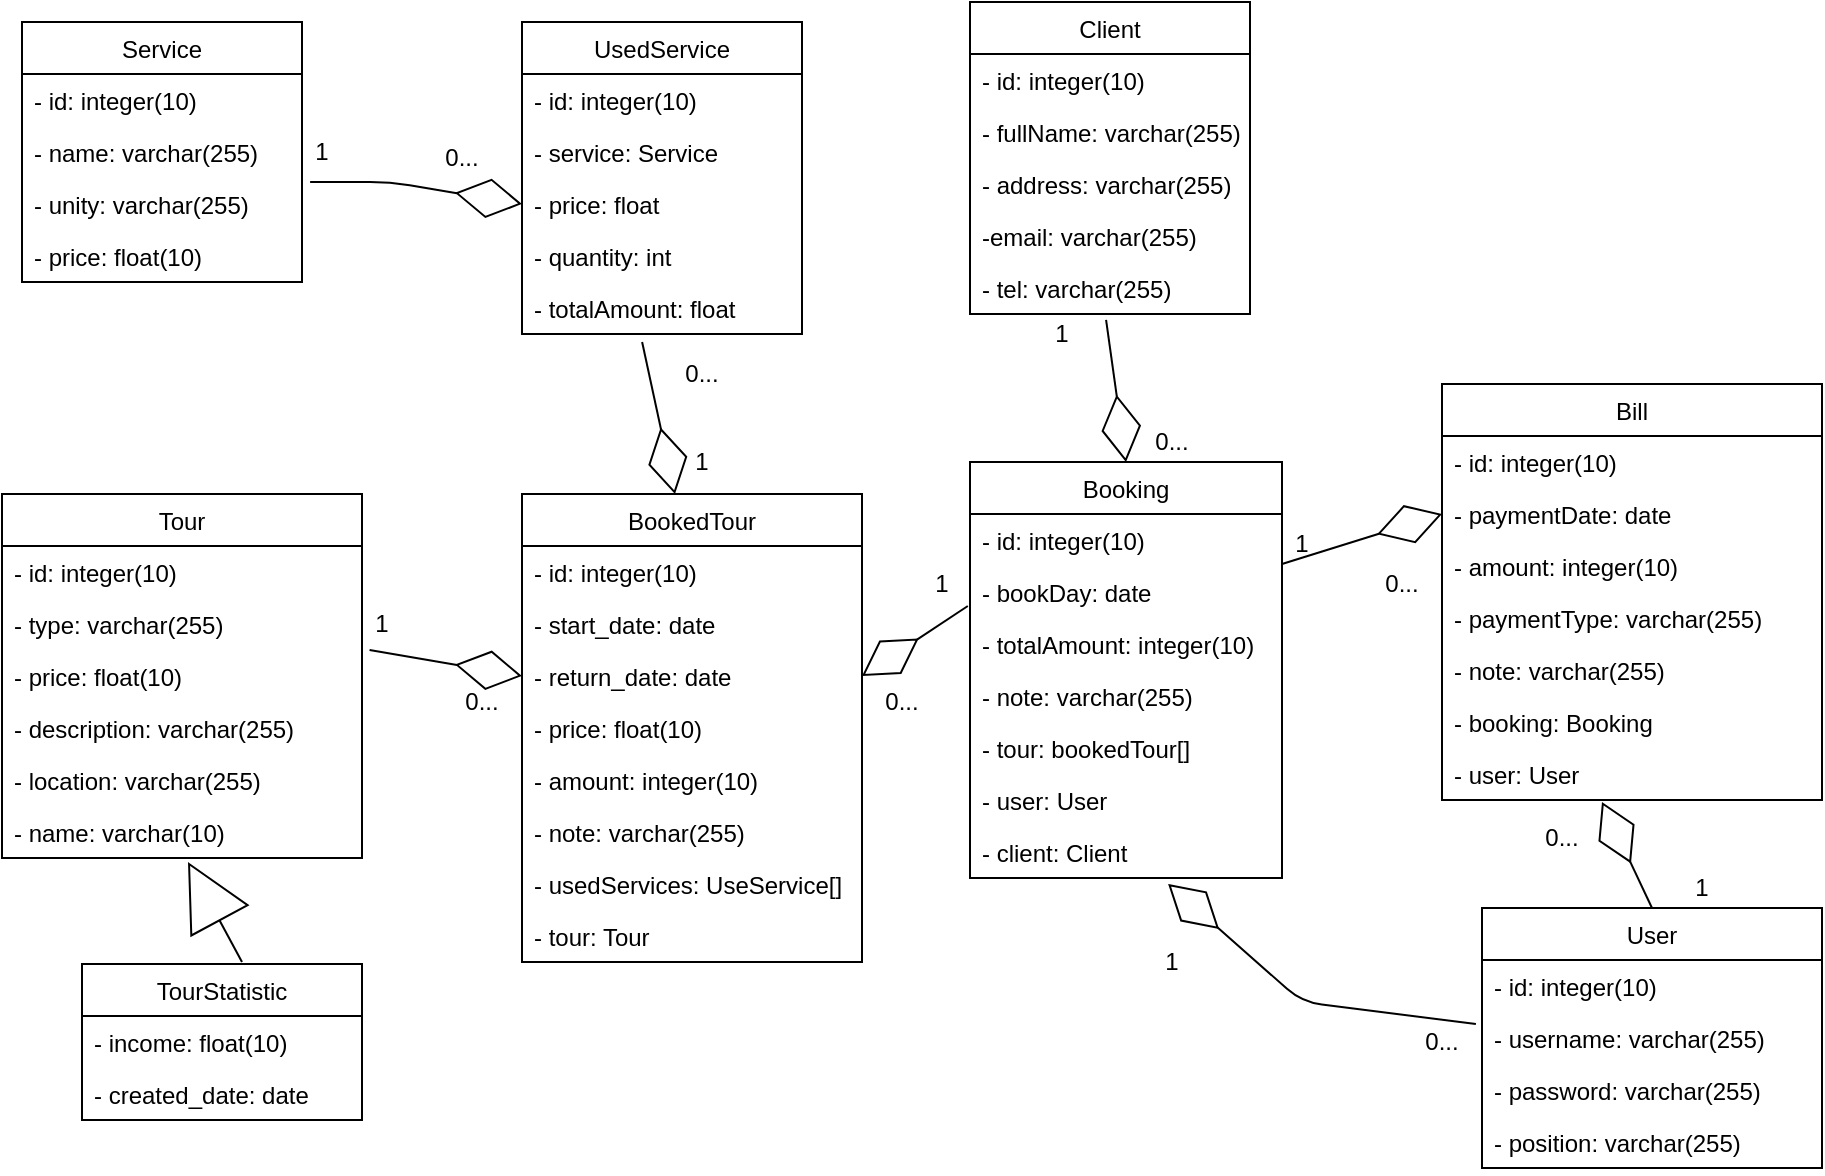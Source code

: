 <mxfile version="14.6.12" type="github">
  <diagram id="t4tlZuxjI8gYE3MPb138" name="Page-1">
    <mxGraphModel dx="2272" dy="832" grid="1" gridSize="10" guides="1" tooltips="1" connect="1" arrows="1" fold="1" page="1" pageScale="1" pageWidth="850" pageHeight="1100" math="0" shadow="0">
      <root>
        <mxCell id="0" />
        <mxCell id="1" parent="0" />
        <mxCell id="m6pH_HXsNcH9ToJCQi9M-39" value="Client" style="swimlane;fontStyle=0;childLayout=stackLayout;horizontal=1;startSize=26;fillColor=none;horizontalStack=0;resizeParent=1;resizeParentMax=0;resizeLast=0;collapsible=1;marginBottom=0;" parent="1" vertex="1">
          <mxGeometry x="344" y="30" width="140" height="156" as="geometry" />
        </mxCell>
        <mxCell id="m6pH_HXsNcH9ToJCQi9M-40" value="- id: integer(10)" style="text;strokeColor=none;fillColor=none;align=left;verticalAlign=top;spacingLeft=4;spacingRight=4;overflow=hidden;rotatable=0;points=[[0,0.5],[1,0.5]];portConstraint=eastwest;" parent="m6pH_HXsNcH9ToJCQi9M-39" vertex="1">
          <mxGeometry y="26" width="140" height="26" as="geometry" />
        </mxCell>
        <mxCell id="m6pH_HXsNcH9ToJCQi9M-41" value="- fullName: varchar(255)" style="text;strokeColor=none;fillColor=none;align=left;verticalAlign=top;spacingLeft=4;spacingRight=4;overflow=hidden;rotatable=0;points=[[0,0.5],[1,0.5]];portConstraint=eastwest;" parent="m6pH_HXsNcH9ToJCQi9M-39" vertex="1">
          <mxGeometry y="52" width="140" height="26" as="geometry" />
        </mxCell>
        <mxCell id="m6pH_HXsNcH9ToJCQi9M-42" value="- address: varchar(255)" style="text;strokeColor=none;fillColor=none;align=left;verticalAlign=top;spacingLeft=4;spacingRight=4;overflow=hidden;rotatable=0;points=[[0,0.5],[1,0.5]];portConstraint=eastwest;" parent="m6pH_HXsNcH9ToJCQi9M-39" vertex="1">
          <mxGeometry y="78" width="140" height="26" as="geometry" />
        </mxCell>
        <mxCell id="m6pH_HXsNcH9ToJCQi9M-43" value="-email: varchar(255)" style="text;strokeColor=none;fillColor=none;align=left;verticalAlign=top;spacingLeft=4;spacingRight=4;overflow=hidden;rotatable=0;points=[[0,0.5],[1,0.5]];portConstraint=eastwest;" parent="m6pH_HXsNcH9ToJCQi9M-39" vertex="1">
          <mxGeometry y="104" width="140" height="26" as="geometry" />
        </mxCell>
        <mxCell id="m6pH_HXsNcH9ToJCQi9M-44" value="- tel: varchar(255)" style="text;strokeColor=none;fillColor=none;align=left;verticalAlign=top;spacingLeft=4;spacingRight=4;overflow=hidden;rotatable=0;points=[[0,0.5],[1,0.5]];portConstraint=eastwest;" parent="m6pH_HXsNcH9ToJCQi9M-39" vertex="1">
          <mxGeometry y="130" width="140" height="26" as="geometry" />
        </mxCell>
        <mxCell id="m6pH_HXsNcH9ToJCQi9M-45" value="Booking" style="swimlane;fontStyle=0;childLayout=stackLayout;horizontal=1;startSize=26;fillColor=none;horizontalStack=0;resizeParent=1;resizeParentMax=0;resizeLast=0;collapsible=1;marginBottom=0;" parent="1" vertex="1">
          <mxGeometry x="344" y="260" width="156" height="208" as="geometry" />
        </mxCell>
        <mxCell id="m6pH_HXsNcH9ToJCQi9M-46" value="- id: integer(10)" style="text;strokeColor=none;fillColor=none;align=left;verticalAlign=top;spacingLeft=4;spacingRight=4;overflow=hidden;rotatable=0;points=[[0,0.5],[1,0.5]];portConstraint=eastwest;" parent="m6pH_HXsNcH9ToJCQi9M-45" vertex="1">
          <mxGeometry y="26" width="156" height="26" as="geometry" />
        </mxCell>
        <mxCell id="m6pH_HXsNcH9ToJCQi9M-47" value="- bookDay: date" style="text;strokeColor=none;fillColor=none;align=left;verticalAlign=top;spacingLeft=4;spacingRight=4;overflow=hidden;rotatable=0;points=[[0,0.5],[1,0.5]];portConstraint=eastwest;" parent="m6pH_HXsNcH9ToJCQi9M-45" vertex="1">
          <mxGeometry y="52" width="156" height="26" as="geometry" />
        </mxCell>
        <mxCell id="m6pH_HXsNcH9ToJCQi9M-48" value="- totalAmount: integer(10)" style="text;strokeColor=none;fillColor=none;align=left;verticalAlign=top;spacingLeft=4;spacingRight=4;overflow=hidden;rotatable=0;points=[[0,0.5],[1,0.5]];portConstraint=eastwest;" parent="m6pH_HXsNcH9ToJCQi9M-45" vertex="1">
          <mxGeometry y="78" width="156" height="26" as="geometry" />
        </mxCell>
        <mxCell id="m6pH_HXsNcH9ToJCQi9M-49" value="- note: varchar(255)" style="text;strokeColor=none;fillColor=none;align=left;verticalAlign=top;spacingLeft=4;spacingRight=4;overflow=hidden;rotatable=0;points=[[0,0.5],[1,0.5]];portConstraint=eastwest;" parent="m6pH_HXsNcH9ToJCQi9M-45" vertex="1">
          <mxGeometry y="104" width="156" height="26" as="geometry" />
        </mxCell>
        <mxCell id="zK_WetEmpm7shJz5Wuw7-8" value="- tour: bookedTour[]" style="text;strokeColor=none;fillColor=none;align=left;verticalAlign=top;spacingLeft=4;spacingRight=4;overflow=hidden;rotatable=0;points=[[0,0.5],[1,0.5]];portConstraint=eastwest;" parent="m6pH_HXsNcH9ToJCQi9M-45" vertex="1">
          <mxGeometry y="130" width="156" height="26" as="geometry" />
        </mxCell>
        <mxCell id="zK_WetEmpm7shJz5Wuw7-15" value="- user: User" style="text;strokeColor=none;fillColor=none;align=left;verticalAlign=top;spacingLeft=4;spacingRight=4;overflow=hidden;rotatable=0;points=[[0,0.5],[1,0.5]];portConstraint=eastwest;" parent="m6pH_HXsNcH9ToJCQi9M-45" vertex="1">
          <mxGeometry y="156" width="156" height="26" as="geometry" />
        </mxCell>
        <mxCell id="zK_WetEmpm7shJz5Wuw7-18" value="- client: Client" style="text;strokeColor=none;fillColor=none;align=left;verticalAlign=top;spacingLeft=4;spacingRight=4;overflow=hidden;rotatable=0;points=[[0,0.5],[1,0.5]];portConstraint=eastwest;" parent="m6pH_HXsNcH9ToJCQi9M-45" vertex="1">
          <mxGeometry y="182" width="156" height="26" as="geometry" />
        </mxCell>
        <mxCell id="m6pH_HXsNcH9ToJCQi9M-50" value="Tour" style="swimlane;fontStyle=0;childLayout=stackLayout;horizontal=1;startSize=26;fillColor=none;horizontalStack=0;resizeParent=1;resizeParentMax=0;resizeLast=0;collapsible=1;marginBottom=0;" parent="1" vertex="1">
          <mxGeometry x="-140" y="276" width="180" height="182" as="geometry" />
        </mxCell>
        <mxCell id="m6pH_HXsNcH9ToJCQi9M-51" value="- id: integer(10)" style="text;strokeColor=none;fillColor=none;align=left;verticalAlign=top;spacingLeft=4;spacingRight=4;overflow=hidden;rotatable=0;points=[[0,0.5],[1,0.5]];portConstraint=eastwest;" parent="m6pH_HXsNcH9ToJCQi9M-50" vertex="1">
          <mxGeometry y="26" width="180" height="26" as="geometry" />
        </mxCell>
        <mxCell id="m6pH_HXsNcH9ToJCQi9M-52" value="- type: varchar(255)" style="text;strokeColor=none;fillColor=none;align=left;verticalAlign=top;spacingLeft=4;spacingRight=4;overflow=hidden;rotatable=0;points=[[0,0.5],[1,0.5]];portConstraint=eastwest;" parent="m6pH_HXsNcH9ToJCQi9M-50" vertex="1">
          <mxGeometry y="52" width="180" height="26" as="geometry" />
        </mxCell>
        <mxCell id="m6pH_HXsNcH9ToJCQi9M-53" value="- price: float(10)" style="text;strokeColor=none;fillColor=none;align=left;verticalAlign=top;spacingLeft=4;spacingRight=4;overflow=hidden;rotatable=0;points=[[0,0.5],[1,0.5]];portConstraint=eastwest;" parent="m6pH_HXsNcH9ToJCQi9M-50" vertex="1">
          <mxGeometry y="78" width="180" height="26" as="geometry" />
        </mxCell>
        <mxCell id="m6pH_HXsNcH9ToJCQi9M-54" value="- description: varchar(255)" style="text;strokeColor=none;fillColor=none;align=left;verticalAlign=top;spacingLeft=4;spacingRight=4;overflow=hidden;rotatable=0;points=[[0,0.5],[1,0.5]];portConstraint=eastwest;" parent="m6pH_HXsNcH9ToJCQi9M-50" vertex="1">
          <mxGeometry y="104" width="180" height="26" as="geometry" />
        </mxCell>
        <mxCell id="m6pH_HXsNcH9ToJCQi9M-55" value="- location: varchar(255)" style="text;strokeColor=none;fillColor=none;align=left;verticalAlign=top;spacingLeft=4;spacingRight=4;overflow=hidden;rotatable=0;points=[[0,0.5],[1,0.5]];portConstraint=eastwest;" parent="m6pH_HXsNcH9ToJCQi9M-50" vertex="1">
          <mxGeometry y="130" width="180" height="26" as="geometry" />
        </mxCell>
        <mxCell id="INqISOcC0DeDh9E2j_SY-1" value="- name: varchar(10)" style="text;strokeColor=none;fillColor=none;align=left;verticalAlign=top;spacingLeft=4;spacingRight=4;overflow=hidden;rotatable=0;points=[[0,0.5],[1,0.5]];portConstraint=eastwest;" vertex="1" parent="m6pH_HXsNcH9ToJCQi9M-50">
          <mxGeometry y="156" width="180" height="26" as="geometry" />
        </mxCell>
        <mxCell id="m6pH_HXsNcH9ToJCQi9M-56" value="Bill" style="swimlane;fontStyle=0;childLayout=stackLayout;horizontal=1;startSize=26;fillColor=none;horizontalStack=0;resizeParent=1;resizeParentMax=0;resizeLast=0;collapsible=1;marginBottom=0;" parent="1" vertex="1">
          <mxGeometry x="580" y="221" width="190" height="208" as="geometry" />
        </mxCell>
        <mxCell id="m6pH_HXsNcH9ToJCQi9M-57" value="- id: integer(10)" style="text;strokeColor=none;fillColor=none;align=left;verticalAlign=top;spacingLeft=4;spacingRight=4;overflow=hidden;rotatable=0;points=[[0,0.5],[1,0.5]];portConstraint=eastwest;" parent="m6pH_HXsNcH9ToJCQi9M-56" vertex="1">
          <mxGeometry y="26" width="190" height="26" as="geometry" />
        </mxCell>
        <mxCell id="m6pH_HXsNcH9ToJCQi9M-58" value="- paymentDate: date" style="text;strokeColor=none;fillColor=none;align=left;verticalAlign=top;spacingLeft=4;spacingRight=4;overflow=hidden;rotatable=0;points=[[0,0.5],[1,0.5]];portConstraint=eastwest;" parent="m6pH_HXsNcH9ToJCQi9M-56" vertex="1">
          <mxGeometry y="52" width="190" height="26" as="geometry" />
        </mxCell>
        <mxCell id="m6pH_HXsNcH9ToJCQi9M-59" value="- amount: integer(10)" style="text;strokeColor=none;fillColor=none;align=left;verticalAlign=top;spacingLeft=4;spacingRight=4;overflow=hidden;rotatable=0;points=[[0,0.5],[1,0.5]];portConstraint=eastwest;" parent="m6pH_HXsNcH9ToJCQi9M-56" vertex="1">
          <mxGeometry y="78" width="190" height="26" as="geometry" />
        </mxCell>
        <mxCell id="m6pH_HXsNcH9ToJCQi9M-60" value="- paymentType: varchar(255)" style="text;strokeColor=none;fillColor=none;align=left;verticalAlign=top;spacingLeft=4;spacingRight=4;overflow=hidden;rotatable=0;points=[[0,0.5],[1,0.5]];portConstraint=eastwest;" parent="m6pH_HXsNcH9ToJCQi9M-56" vertex="1">
          <mxGeometry y="104" width="190" height="26" as="geometry" />
        </mxCell>
        <mxCell id="m6pH_HXsNcH9ToJCQi9M-61" value="- note: varchar(255)" style="text;strokeColor=none;fillColor=none;align=left;verticalAlign=top;spacingLeft=4;spacingRight=4;overflow=hidden;rotatable=0;points=[[0,0.5],[1,0.5]];portConstraint=eastwest;" parent="m6pH_HXsNcH9ToJCQi9M-56" vertex="1">
          <mxGeometry y="130" width="190" height="26" as="geometry" />
        </mxCell>
        <mxCell id="m6pH_HXsNcH9ToJCQi9M-62" value="- booking: Booking" style="text;strokeColor=none;fillColor=none;align=left;verticalAlign=top;spacingLeft=4;spacingRight=4;overflow=hidden;rotatable=0;points=[[0,0.5],[1,0.5]];portConstraint=eastwest;" parent="m6pH_HXsNcH9ToJCQi9M-56" vertex="1">
          <mxGeometry y="156" width="190" height="26" as="geometry" />
        </mxCell>
        <mxCell id="zK_WetEmpm7shJz5Wuw7-5" value="- user: User" style="text;strokeColor=none;fillColor=none;align=left;verticalAlign=top;spacingLeft=4;spacingRight=4;overflow=hidden;rotatable=0;points=[[0,0.5],[1,0.5]];portConstraint=eastwest;" parent="m6pH_HXsNcH9ToJCQi9M-56" vertex="1">
          <mxGeometry y="182" width="190" height="26" as="geometry" />
        </mxCell>
        <mxCell id="m6pH_HXsNcH9ToJCQi9M-63" value="TourStatistic" style="swimlane;fontStyle=0;childLayout=stackLayout;horizontal=1;startSize=26;fillColor=none;horizontalStack=0;resizeParent=1;resizeParentMax=0;resizeLast=0;collapsible=1;marginBottom=0;" parent="1" vertex="1">
          <mxGeometry x="-100" y="511" width="140" height="78" as="geometry" />
        </mxCell>
        <mxCell id="m6pH_HXsNcH9ToJCQi9M-64" value="- income: float(10)" style="text;strokeColor=none;fillColor=none;align=left;verticalAlign=top;spacingLeft=4;spacingRight=4;overflow=hidden;rotatable=0;points=[[0,0.5],[1,0.5]];portConstraint=eastwest;" parent="m6pH_HXsNcH9ToJCQi9M-63" vertex="1">
          <mxGeometry y="26" width="140" height="26" as="geometry" />
        </mxCell>
        <mxCell id="m6pH_HXsNcH9ToJCQi9M-65" value="- created_date: date" style="text;strokeColor=none;fillColor=none;align=left;verticalAlign=top;spacingLeft=4;spacingRight=4;overflow=hidden;rotatable=0;points=[[0,0.5],[1,0.5]];portConstraint=eastwest;" parent="m6pH_HXsNcH9ToJCQi9M-63" vertex="1">
          <mxGeometry y="52" width="140" height="26" as="geometry" />
        </mxCell>
        <mxCell id="m6pH_HXsNcH9ToJCQi9M-66" value="BookedTour" style="swimlane;fontStyle=0;childLayout=stackLayout;horizontal=1;startSize=26;fillColor=none;horizontalStack=0;resizeParent=1;resizeParentMax=0;resizeLast=0;collapsible=1;marginBottom=0;" parent="1" vertex="1">
          <mxGeometry x="120" y="276" width="170" height="234" as="geometry" />
        </mxCell>
        <mxCell id="m6pH_HXsNcH9ToJCQi9M-67" value="- id: integer(10)" style="text;strokeColor=none;fillColor=none;align=left;verticalAlign=top;spacingLeft=4;spacingRight=4;overflow=hidden;rotatable=0;points=[[0,0.5],[1,0.5]];portConstraint=eastwest;" parent="m6pH_HXsNcH9ToJCQi9M-66" vertex="1">
          <mxGeometry y="26" width="170" height="26" as="geometry" />
        </mxCell>
        <mxCell id="1YzlmNmIX1F7M9oZRBNu-1" value="- start_date: date" style="text;strokeColor=none;fillColor=none;align=left;verticalAlign=top;spacingLeft=4;spacingRight=4;overflow=hidden;rotatable=0;points=[[0,0.5],[1,0.5]];portConstraint=eastwest;" parent="m6pH_HXsNcH9ToJCQi9M-66" vertex="1">
          <mxGeometry y="52" width="170" height="26" as="geometry" />
        </mxCell>
        <mxCell id="m6pH_HXsNcH9ToJCQi9M-68" value="- return_date: date" style="text;strokeColor=none;fillColor=none;align=left;verticalAlign=top;spacingLeft=4;spacingRight=4;overflow=hidden;rotatable=0;points=[[0,0.5],[1,0.5]];portConstraint=eastwest;" parent="m6pH_HXsNcH9ToJCQi9M-66" vertex="1">
          <mxGeometry y="78" width="170" height="26" as="geometry" />
        </mxCell>
        <mxCell id="m6pH_HXsNcH9ToJCQi9M-69" value="- price: float(10)" style="text;strokeColor=none;fillColor=none;align=left;verticalAlign=top;spacingLeft=4;spacingRight=4;overflow=hidden;rotatable=0;points=[[0,0.5],[1,0.5]];portConstraint=eastwest;" parent="m6pH_HXsNcH9ToJCQi9M-66" vertex="1">
          <mxGeometry y="104" width="170" height="26" as="geometry" />
        </mxCell>
        <mxCell id="m6pH_HXsNcH9ToJCQi9M-70" value="- amount: integer(10)" style="text;strokeColor=none;fillColor=none;align=left;verticalAlign=top;spacingLeft=4;spacingRight=4;overflow=hidden;rotatable=0;points=[[0,0.5],[1,0.5]];portConstraint=eastwest;" parent="m6pH_HXsNcH9ToJCQi9M-66" vertex="1">
          <mxGeometry y="130" width="170" height="26" as="geometry" />
        </mxCell>
        <mxCell id="m6pH_HXsNcH9ToJCQi9M-71" value="- note: varchar(255)" style="text;strokeColor=none;fillColor=none;align=left;verticalAlign=top;spacingLeft=4;spacingRight=4;overflow=hidden;rotatable=0;points=[[0,0.5],[1,0.5]];portConstraint=eastwest;" parent="m6pH_HXsNcH9ToJCQi9M-66" vertex="1">
          <mxGeometry y="156" width="170" height="26" as="geometry" />
        </mxCell>
        <mxCell id="zK_WetEmpm7shJz5Wuw7-4" value="- usedServices: UseService[]" style="text;strokeColor=none;fillColor=none;align=left;verticalAlign=top;spacingLeft=4;spacingRight=4;overflow=hidden;rotatable=0;points=[[0,0.5],[1,0.5]];portConstraint=eastwest;" parent="m6pH_HXsNcH9ToJCQi9M-66" vertex="1">
          <mxGeometry y="182" width="170" height="26" as="geometry" />
        </mxCell>
        <mxCell id="zK_WetEmpm7shJz5Wuw7-6" value="- tour: Tour&#xa;" style="text;strokeColor=none;fillColor=none;align=left;verticalAlign=top;spacingLeft=4;spacingRight=4;overflow=hidden;rotatable=0;points=[[0,0.5],[1,0.5]];portConstraint=eastwest;" parent="m6pH_HXsNcH9ToJCQi9M-66" vertex="1">
          <mxGeometry y="208" width="170" height="26" as="geometry" />
        </mxCell>
        <mxCell id="m6pH_HXsNcH9ToJCQi9M-72" value="User" style="swimlane;fontStyle=0;childLayout=stackLayout;horizontal=1;startSize=26;fillColor=none;horizontalStack=0;resizeParent=1;resizeParentMax=0;resizeLast=0;collapsible=1;marginBottom=0;" parent="1" vertex="1">
          <mxGeometry x="600" y="483" width="170" height="130" as="geometry" />
        </mxCell>
        <mxCell id="m6pH_HXsNcH9ToJCQi9M-73" value="- id: integer(10)" style="text;strokeColor=none;fillColor=none;align=left;verticalAlign=top;spacingLeft=4;spacingRight=4;overflow=hidden;rotatable=0;points=[[0,0.5],[1,0.5]];portConstraint=eastwest;" parent="m6pH_HXsNcH9ToJCQi9M-72" vertex="1">
          <mxGeometry y="26" width="170" height="26" as="geometry" />
        </mxCell>
        <mxCell id="m6pH_HXsNcH9ToJCQi9M-74" value="- username: varchar(255)" style="text;strokeColor=none;fillColor=none;align=left;verticalAlign=top;spacingLeft=4;spacingRight=4;overflow=hidden;rotatable=0;points=[[0,0.5],[1,0.5]];portConstraint=eastwest;" parent="m6pH_HXsNcH9ToJCQi9M-72" vertex="1">
          <mxGeometry y="52" width="170" height="26" as="geometry" />
        </mxCell>
        <mxCell id="m6pH_HXsNcH9ToJCQi9M-75" value="- password: varchar(255)" style="text;strokeColor=none;fillColor=none;align=left;verticalAlign=top;spacingLeft=4;spacingRight=4;overflow=hidden;rotatable=0;points=[[0,0.5],[1,0.5]];portConstraint=eastwest;" parent="m6pH_HXsNcH9ToJCQi9M-72" vertex="1">
          <mxGeometry y="78" width="170" height="26" as="geometry" />
        </mxCell>
        <mxCell id="m6pH_HXsNcH9ToJCQi9M-76" value="- position: varchar(255)" style="text;strokeColor=none;fillColor=none;align=left;verticalAlign=top;spacingLeft=4;spacingRight=4;overflow=hidden;rotatable=0;points=[[0,0.5],[1,0.5]];portConstraint=eastwest;" parent="m6pH_HXsNcH9ToJCQi9M-72" vertex="1">
          <mxGeometry y="104" width="170" height="26" as="geometry" />
        </mxCell>
        <mxCell id="m6pH_HXsNcH9ToJCQi9M-77" value="" style="endArrow=diamondThin;html=1;exitX=0.486;exitY=1.115;exitDx=0;exitDy=0;exitPerimeter=0;entryX=0.5;entryY=0;entryDx=0;entryDy=0;endFill=0;endSize=31;" parent="1" source="m6pH_HXsNcH9ToJCQi9M-44" target="m6pH_HXsNcH9ToJCQi9M-45" edge="1">
          <mxGeometry width="50" height="50" relative="1" as="geometry">
            <mxPoint x="210" y="220" as="sourcePoint" />
            <mxPoint x="260" y="170" as="targetPoint" />
          </mxGeometry>
        </mxCell>
        <mxCell id="m6pH_HXsNcH9ToJCQi9M-78" value="" style="endArrow=diamondThin;html=1;exitX=1;exitY=-0.038;exitDx=0;exitDy=0;exitPerimeter=0;entryX=0;entryY=0.5;entryDx=0;entryDy=0;endFill=0;endSize=31;" parent="1" source="m6pH_HXsNcH9ToJCQi9M-47" target="m6pH_HXsNcH9ToJCQi9M-58" edge="1">
          <mxGeometry width="50" height="50" relative="1" as="geometry">
            <mxPoint x="422.04" y="198.99" as="sourcePoint" />
            <mxPoint x="424" y="270" as="targetPoint" />
          </mxGeometry>
        </mxCell>
        <mxCell id="m6pH_HXsNcH9ToJCQi9M-81" value="" style="endArrow=block;html=1;endSize=31;endFill=0;" parent="1" edge="1">
          <mxGeometry width="50" height="50" relative="1" as="geometry">
            <mxPoint x="-20" y="510" as="sourcePoint" />
            <mxPoint x="-47" y="460" as="targetPoint" />
          </mxGeometry>
        </mxCell>
        <mxCell id="m6pH_HXsNcH9ToJCQi9M-82" value="" style="endArrow=diamondThin;html=1;exitX=0.5;exitY=0;exitDx=0;exitDy=0;endFill=0;endSize=31;" parent="1" source="m6pH_HXsNcH9ToJCQi9M-72" edge="1">
          <mxGeometry width="50" height="50" relative="1" as="geometry">
            <mxPoint x="494" y="321.012" as="sourcePoint" />
            <mxPoint x="660" y="430" as="targetPoint" />
          </mxGeometry>
        </mxCell>
        <mxCell id="m6pH_HXsNcH9ToJCQi9M-83" value="" style="endArrow=diamondThin;html=1;exitX=1.021;exitY=0;exitDx=0;exitDy=0;exitPerimeter=0;entryX=0;entryY=0.5;entryDx=0;entryDy=0;endFill=0;endSize=31;" parent="1" source="m6pH_HXsNcH9ToJCQi9M-53" target="m6pH_HXsNcH9ToJCQi9M-68" edge="1">
          <mxGeometry width="50" height="50" relative="1" as="geometry">
            <mxPoint x="494" y="321.012" as="sourcePoint" />
            <mxPoint x="590" y="325" as="targetPoint" />
          </mxGeometry>
        </mxCell>
        <mxCell id="m6pH_HXsNcH9ToJCQi9M-84" value="" style="endArrow=diamondThin;html=1;exitX=-0.007;exitY=0.769;exitDx=0;exitDy=0;exitPerimeter=0;entryX=1;entryY=0.5;entryDx=0;entryDy=0;endFill=0;endSize=31;" parent="1" source="m6pH_HXsNcH9ToJCQi9M-47" target="m6pH_HXsNcH9ToJCQi9M-68" edge="1">
          <mxGeometry width="50" height="50" relative="1" as="geometry">
            <mxPoint x="422.04" y="198.99" as="sourcePoint" />
            <mxPoint x="424" y="270" as="targetPoint" />
          </mxGeometry>
        </mxCell>
        <mxCell id="1YzlmNmIX1F7M9oZRBNu-2" value="1" style="text;html=1;strokeColor=none;fillColor=none;align=center;verticalAlign=middle;whiteSpace=wrap;rounded=0;" parent="1" vertex="1">
          <mxGeometry x="30" y="331" width="40" height="20" as="geometry" />
        </mxCell>
        <mxCell id="1YzlmNmIX1F7M9oZRBNu-3" value="0..." style="text;html=1;strokeColor=none;fillColor=none;align=center;verticalAlign=middle;whiteSpace=wrap;rounded=0;" parent="1" vertex="1">
          <mxGeometry x="80" y="370" width="40" height="20" as="geometry" />
        </mxCell>
        <mxCell id="1YzlmNmIX1F7M9oZRBNu-4" value="1" style="text;html=1;strokeColor=none;fillColor=none;align=center;verticalAlign=middle;whiteSpace=wrap;rounded=0;" parent="1" vertex="1">
          <mxGeometry x="310" y="311" width="40" height="20" as="geometry" />
        </mxCell>
        <mxCell id="1YzlmNmIX1F7M9oZRBNu-5" value="0..." style="text;html=1;strokeColor=none;fillColor=none;align=center;verticalAlign=middle;whiteSpace=wrap;rounded=0;" parent="1" vertex="1">
          <mxGeometry x="290" y="370" width="40" height="20" as="geometry" />
        </mxCell>
        <mxCell id="1YzlmNmIX1F7M9oZRBNu-6" value="1" style="text;html=1;strokeColor=none;fillColor=none;align=center;verticalAlign=middle;whiteSpace=wrap;rounded=0;" parent="1" vertex="1">
          <mxGeometry x="490" y="291" width="40" height="20" as="geometry" />
        </mxCell>
        <mxCell id="1YzlmNmIX1F7M9oZRBNu-7" value="0..." style="text;html=1;strokeColor=none;fillColor=none;align=center;verticalAlign=middle;whiteSpace=wrap;rounded=0;" parent="1" vertex="1">
          <mxGeometry x="540" y="311" width="40" height="20" as="geometry" />
        </mxCell>
        <mxCell id="1YzlmNmIX1F7M9oZRBNu-8" value="1" style="text;html=1;strokeColor=none;fillColor=none;align=center;verticalAlign=middle;whiteSpace=wrap;rounded=0;" parent="1" vertex="1">
          <mxGeometry x="690" y="463" width="40" height="20" as="geometry" />
        </mxCell>
        <mxCell id="1YzlmNmIX1F7M9oZRBNu-9" value="0..." style="text;html=1;strokeColor=none;fillColor=none;align=center;verticalAlign=middle;whiteSpace=wrap;rounded=0;" parent="1" vertex="1">
          <mxGeometry x="620" y="438" width="40" height="20" as="geometry" />
        </mxCell>
        <mxCell id="1YzlmNmIX1F7M9oZRBNu-10" value="1" style="text;html=1;strokeColor=none;fillColor=none;align=center;verticalAlign=middle;whiteSpace=wrap;rounded=0;" parent="1" vertex="1">
          <mxGeometry x="370" y="186" width="40" height="20" as="geometry" />
        </mxCell>
        <mxCell id="1YzlmNmIX1F7M9oZRBNu-11" value="0..." style="text;html=1;strokeColor=none;fillColor=none;align=center;verticalAlign=middle;whiteSpace=wrap;rounded=0;" parent="1" vertex="1">
          <mxGeometry x="425" y="240" width="40" height="20" as="geometry" />
        </mxCell>
        <mxCell id="1YEP_7Lwh-WUdSa2yI12-1" value="UsedService" style="swimlane;fontStyle=0;childLayout=stackLayout;horizontal=1;startSize=26;fillColor=none;horizontalStack=0;resizeParent=1;resizeParentMax=0;resizeLast=0;collapsible=1;marginBottom=0;" parent="1" vertex="1">
          <mxGeometry x="120" y="40" width="140" height="156" as="geometry" />
        </mxCell>
        <mxCell id="1YEP_7Lwh-WUdSa2yI12-2" value="- id: integer(10)" style="text;strokeColor=none;fillColor=none;align=left;verticalAlign=top;spacingLeft=4;spacingRight=4;overflow=hidden;rotatable=0;points=[[0,0.5],[1,0.5]];portConstraint=eastwest;" parent="1YEP_7Lwh-WUdSa2yI12-1" vertex="1">
          <mxGeometry y="26" width="140" height="26" as="geometry" />
        </mxCell>
        <mxCell id="1YEP_7Lwh-WUdSa2yI12-3" value="- service: Service" style="text;strokeColor=none;fillColor=none;align=left;verticalAlign=top;spacingLeft=4;spacingRight=4;overflow=hidden;rotatable=0;points=[[0,0.5],[1,0.5]];portConstraint=eastwest;" parent="1YEP_7Lwh-WUdSa2yI12-1" vertex="1">
          <mxGeometry y="52" width="140" height="26" as="geometry" />
        </mxCell>
        <mxCell id="1YEP_7Lwh-WUdSa2yI12-4" value="- price: float" style="text;strokeColor=none;fillColor=none;align=left;verticalAlign=top;spacingLeft=4;spacingRight=4;overflow=hidden;rotatable=0;points=[[0,0.5],[1,0.5]];portConstraint=eastwest;" parent="1YEP_7Lwh-WUdSa2yI12-1" vertex="1">
          <mxGeometry y="78" width="140" height="26" as="geometry" />
        </mxCell>
        <mxCell id="1YEP_7Lwh-WUdSa2yI12-5" value="- quantity: int" style="text;strokeColor=none;fillColor=none;align=left;verticalAlign=top;spacingLeft=4;spacingRight=4;overflow=hidden;rotatable=0;points=[[0,0.5],[1,0.5]];portConstraint=eastwest;" parent="1YEP_7Lwh-WUdSa2yI12-1" vertex="1">
          <mxGeometry y="104" width="140" height="26" as="geometry" />
        </mxCell>
        <mxCell id="1YEP_7Lwh-WUdSa2yI12-6" value="- totalAmount: float" style="text;strokeColor=none;fillColor=none;align=left;verticalAlign=top;spacingLeft=4;spacingRight=4;overflow=hidden;rotatable=0;points=[[0,0.5],[1,0.5]];portConstraint=eastwest;" parent="1YEP_7Lwh-WUdSa2yI12-1" vertex="1">
          <mxGeometry y="130" width="140" height="26" as="geometry" />
        </mxCell>
        <mxCell id="1YEP_7Lwh-WUdSa2yI12-8" value="Service" style="swimlane;fontStyle=0;childLayout=stackLayout;horizontal=1;startSize=26;fillColor=none;horizontalStack=0;resizeParent=1;resizeParentMax=0;resizeLast=0;collapsible=1;marginBottom=0;" parent="1" vertex="1">
          <mxGeometry x="-130" y="40" width="140" height="130" as="geometry" />
        </mxCell>
        <mxCell id="1YEP_7Lwh-WUdSa2yI12-9" value="- id: integer(10)" style="text;strokeColor=none;fillColor=none;align=left;verticalAlign=top;spacingLeft=4;spacingRight=4;overflow=hidden;rotatable=0;points=[[0,0.5],[1,0.5]];portConstraint=eastwest;" parent="1YEP_7Lwh-WUdSa2yI12-8" vertex="1">
          <mxGeometry y="26" width="140" height="26" as="geometry" />
        </mxCell>
        <mxCell id="1YEP_7Lwh-WUdSa2yI12-10" value="- name: varchar(255)" style="text;strokeColor=none;fillColor=none;align=left;verticalAlign=top;spacingLeft=4;spacingRight=4;overflow=hidden;rotatable=0;points=[[0,0.5],[1,0.5]];portConstraint=eastwest;" parent="1YEP_7Lwh-WUdSa2yI12-8" vertex="1">
          <mxGeometry y="52" width="140" height="26" as="geometry" />
        </mxCell>
        <mxCell id="1YEP_7Lwh-WUdSa2yI12-11" value="- unity: varchar(255)" style="text;strokeColor=none;fillColor=none;align=left;verticalAlign=top;spacingLeft=4;spacingRight=4;overflow=hidden;rotatable=0;points=[[0,0.5],[1,0.5]];portConstraint=eastwest;" parent="1YEP_7Lwh-WUdSa2yI12-8" vertex="1">
          <mxGeometry y="78" width="140" height="26" as="geometry" />
        </mxCell>
        <mxCell id="1YEP_7Lwh-WUdSa2yI12-12" value="- price: float(10)" style="text;strokeColor=none;fillColor=none;align=left;verticalAlign=top;spacingLeft=4;spacingRight=4;overflow=hidden;rotatable=0;points=[[0,0.5],[1,0.5]];portConstraint=eastwest;" parent="1YEP_7Lwh-WUdSa2yI12-8" vertex="1">
          <mxGeometry y="104" width="140" height="26" as="geometry" />
        </mxCell>
        <mxCell id="1YEP_7Lwh-WUdSa2yI12-14" value="" style="endArrow=diamondThin;html=1;exitX=1.029;exitY=0.077;exitDx=0;exitDy=0;exitPerimeter=0;entryX=0;entryY=0.5;entryDx=0;entryDy=0;endFill=0;endSize=31;" parent="1" source="1YEP_7Lwh-WUdSa2yI12-11" target="1YEP_7Lwh-WUdSa2yI12-4" edge="1">
          <mxGeometry width="50" height="50" relative="1" as="geometry">
            <mxPoint x="53.78" y="364" as="sourcePoint" />
            <mxPoint x="130" y="377" as="targetPoint" />
            <Array as="points">
              <mxPoint x="54" y="120" />
            </Array>
          </mxGeometry>
        </mxCell>
        <mxCell id="1YEP_7Lwh-WUdSa2yI12-15" value="1" style="text;html=1;strokeColor=none;fillColor=none;align=center;verticalAlign=middle;whiteSpace=wrap;rounded=0;" parent="1" vertex="1">
          <mxGeometry y="95" width="40" height="20" as="geometry" />
        </mxCell>
        <mxCell id="1YEP_7Lwh-WUdSa2yI12-16" value="0..." style="text;html=1;strokeColor=none;fillColor=none;align=center;verticalAlign=middle;whiteSpace=wrap;rounded=0;" parent="1" vertex="1">
          <mxGeometry x="70" y="98" width="40" height="20" as="geometry" />
        </mxCell>
        <mxCell id="zK_WetEmpm7shJz5Wuw7-1" value="" style="endArrow=diamondThin;html=1;exitX=0.429;exitY=1.154;exitDx=0;exitDy=0;exitPerimeter=0;entryX=0.45;entryY=0;entryDx=0;entryDy=0;endFill=0;endSize=31;entryPerimeter=0;" parent="1" source="1YEP_7Lwh-WUdSa2yI12-6" target="m6pH_HXsNcH9ToJCQi9M-66" edge="1">
          <mxGeometry width="50" height="50" relative="1" as="geometry">
            <mxPoint x="24.06" y="130.002" as="sourcePoint" />
            <mxPoint x="130" y="141" as="targetPoint" />
            <Array as="points" />
          </mxGeometry>
        </mxCell>
        <mxCell id="zK_WetEmpm7shJz5Wuw7-2" value="1" style="text;html=1;strokeColor=none;fillColor=none;align=center;verticalAlign=middle;whiteSpace=wrap;rounded=0;" parent="1" vertex="1">
          <mxGeometry x="190" y="250" width="40" height="20" as="geometry" />
        </mxCell>
        <mxCell id="zK_WetEmpm7shJz5Wuw7-3" value="0..." style="text;html=1;strokeColor=none;fillColor=none;align=center;verticalAlign=middle;whiteSpace=wrap;rounded=0;" parent="1" vertex="1">
          <mxGeometry x="190" y="206" width="40" height="20" as="geometry" />
        </mxCell>
        <mxCell id="zK_WetEmpm7shJz5Wuw7-7" value="" style="endArrow=diamondThin;html=1;exitX=-0.018;exitY=0.231;exitDx=0;exitDy=0;exitPerimeter=0;endFill=0;endSize=31;entryX=0.635;entryY=1.115;entryDx=0;entryDy=0;entryPerimeter=0;" parent="1" source="m6pH_HXsNcH9ToJCQi9M-74" target="zK_WetEmpm7shJz5Wuw7-18" edge="1">
          <mxGeometry width="50" height="50" relative="1" as="geometry">
            <mxPoint x="510" y="321.012" as="sourcePoint" />
            <mxPoint x="490" y="548" as="targetPoint" />
            <Array as="points">
              <mxPoint x="510" y="530" />
            </Array>
          </mxGeometry>
        </mxCell>
        <mxCell id="zK_WetEmpm7shJz5Wuw7-16" value="1" style="text;html=1;strokeColor=none;fillColor=none;align=center;verticalAlign=middle;whiteSpace=wrap;rounded=0;" parent="1" vertex="1">
          <mxGeometry x="425" y="500" width="40" height="20" as="geometry" />
        </mxCell>
        <mxCell id="zK_WetEmpm7shJz5Wuw7-17" value="0..." style="text;html=1;strokeColor=none;fillColor=none;align=center;verticalAlign=middle;whiteSpace=wrap;rounded=0;" parent="1" vertex="1">
          <mxGeometry x="560" y="540" width="40" height="20" as="geometry" />
        </mxCell>
      </root>
    </mxGraphModel>
  </diagram>
</mxfile>
